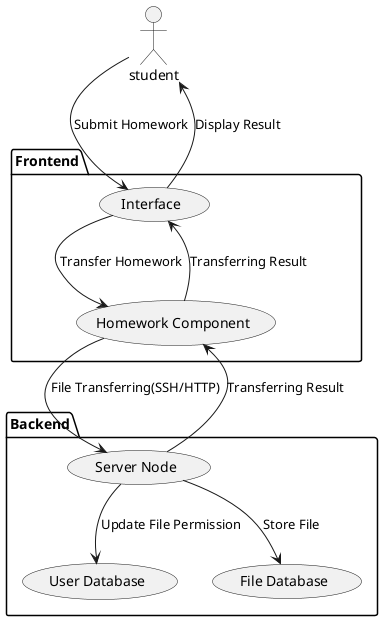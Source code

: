 ' 用户发出提交作业的请求后，系统建立ssh / http连接，接收来自用户的文件传输，根据相关用户信息将传输的文件在后端文件服务器进行存储，同时更新课程教师的文件访问权限和提示信息，并在前端响应用户，提示其成功提交或因网络问题传输失败等等。
@startuml
' left to right direction
actor student as st
package Frontend {
    usecase "Interface" as inter
    usecase "Homework Component" as hc
}
package Backend {
  usecase "User Database" as ud
  usecase "File Database" as fd
  usecase "Server Node" as sn
}
st --> inter: "Submit Homework"
inter --> hc: "Transfer Homework"
hc --> sn: "File Transferring(SSH/HTTP)"
sn --> ud: "Update File Permission"
sn --> fd: "Store File"
sn --> hc: "Transferring Result"
hc --> inter: "Transferring Result"
inter --> st: "Display Result"
@enduml